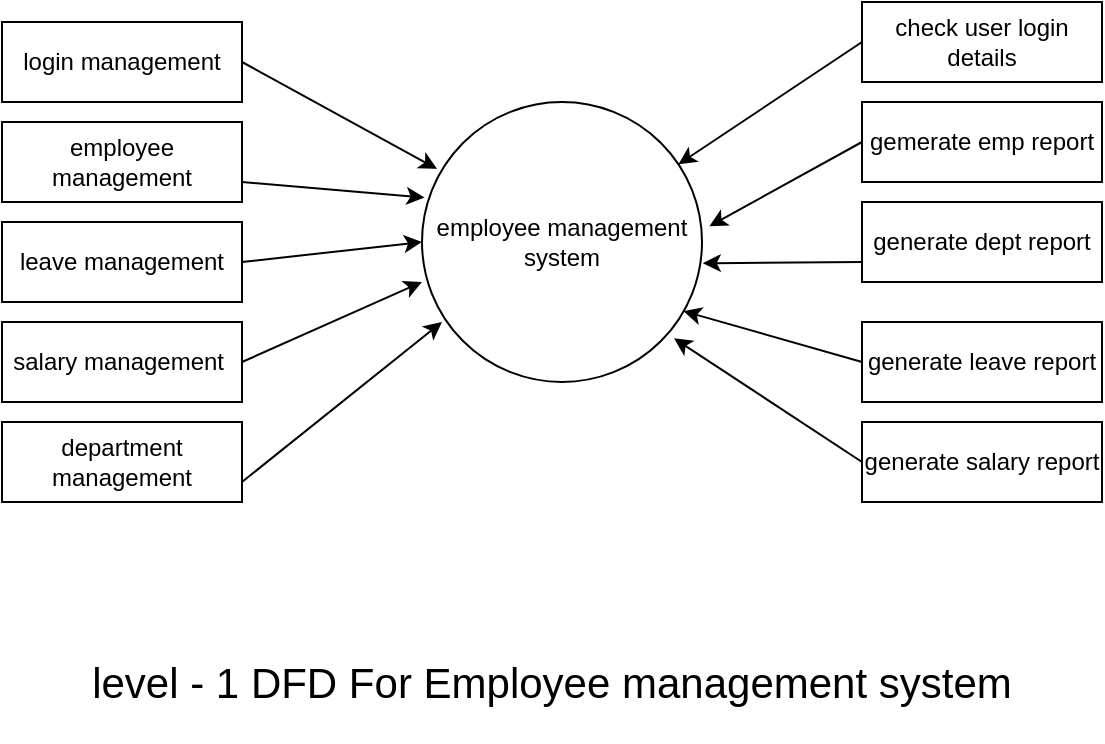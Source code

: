 <mxfile version="20.8.16" type="device"><diagram name="Page-1" id="KiZoWaNpOZK9Swl9AAdF"><mxGraphModel dx="1036" dy="614" grid="1" gridSize="10" guides="1" tooltips="1" connect="1" arrows="1" fold="1" page="1" pageScale="1" pageWidth="850" pageHeight="1100" math="0" shadow="0"><root><mxCell id="0"/><mxCell id="1" parent="0"/><mxCell id="SrdIXMjwBhk4b1hlijry-1" value="employee management system" style="ellipse;whiteSpace=wrap;html=1;aspect=fixed;" parent="1" vertex="1"><mxGeometry x="350" y="200" width="140" height="140" as="geometry"/></mxCell><mxCell id="SrdIXMjwBhk4b1hlijry-2" value="employee management" style="rounded=0;whiteSpace=wrap;html=1;" parent="1" vertex="1"><mxGeometry x="140" y="210" width="120" height="40" as="geometry"/></mxCell><mxCell id="SrdIXMjwBhk4b1hlijry-3" value="department management" style="rounded=0;whiteSpace=wrap;html=1;" parent="1" vertex="1"><mxGeometry x="140" y="360" width="120" height="40" as="geometry"/></mxCell><mxCell id="SrdIXMjwBhk4b1hlijry-4" value="salary management&amp;nbsp;" style="rounded=0;whiteSpace=wrap;html=1;" parent="1" vertex="1"><mxGeometry x="140" y="310" width="120" height="40" as="geometry"/></mxCell><mxCell id="SrdIXMjwBhk4b1hlijry-5" value="login management" style="rounded=0;whiteSpace=wrap;html=1;" parent="1" vertex="1"><mxGeometry x="140" y="160" width="120" height="40" as="geometry"/></mxCell><mxCell id="SrdIXMjwBhk4b1hlijry-16" value="gemerate emp report" style="rounded=0;whiteSpace=wrap;html=1;" parent="1" vertex="1"><mxGeometry x="570" y="200" width="120" height="40" as="geometry"/></mxCell><mxCell id="SrdIXMjwBhk4b1hlijry-17" value="generate dept report" style="rounded=0;whiteSpace=wrap;html=1;" parent="1" vertex="1"><mxGeometry x="570" y="250" width="120" height="40" as="geometry"/></mxCell><mxCell id="SrdIXMjwBhk4b1hlijry-18" value="generate salary report" style="rounded=0;whiteSpace=wrap;html=1;" parent="1" vertex="1"><mxGeometry x="570" y="360" width="120" height="40" as="geometry"/></mxCell><mxCell id="SrdIXMjwBhk4b1hlijry-19" value="check user login details" style="rounded=0;whiteSpace=wrap;html=1;" parent="1" vertex="1"><mxGeometry x="570" y="150" width="120" height="40" as="geometry"/></mxCell><mxCell id="SrdIXMjwBhk4b1hlijry-31" value="" style="endArrow=classic;html=1;rounded=0;entryX=0.009;entryY=0.341;entryDx=0;entryDy=0;entryPerimeter=0;" parent="1" target="SrdIXMjwBhk4b1hlijry-1" edge="1"><mxGeometry width="50" height="50" relative="1" as="geometry"><mxPoint x="260" y="240" as="sourcePoint"/><mxPoint x="310" y="190" as="targetPoint"/></mxGeometry></mxCell><mxCell id="SrdIXMjwBhk4b1hlijry-34" value="" style="endArrow=classic;html=1;rounded=0;exitX=0;exitY=0.5;exitDx=0;exitDy=0;" parent="1" source="SrdIXMjwBhk4b1hlijry-19" edge="1" target="SrdIXMjwBhk4b1hlijry-1"><mxGeometry width="50" height="50" relative="1" as="geometry"><mxPoint x="400" y="310" as="sourcePoint"/><mxPoint x="490" y="290" as="targetPoint"/></mxGeometry></mxCell><mxCell id="SrdIXMjwBhk4b1hlijry-38" value="leave management" style="rounded=0;whiteSpace=wrap;html=1;" parent="1" vertex="1"><mxGeometry x="140" y="260" width="120" height="40" as="geometry"/></mxCell><mxCell id="SrdIXMjwBhk4b1hlijry-39" value="" style="endArrow=classic;html=1;rounded=0;exitX=1;exitY=0.5;exitDx=0;exitDy=0;entryX=0;entryY=0.5;entryDx=0;entryDy=0;" parent="1" source="SrdIXMjwBhk4b1hlijry-38" target="SrdIXMjwBhk4b1hlijry-1" edge="1"><mxGeometry width="50" height="50" relative="1" as="geometry"><mxPoint x="400" y="310" as="sourcePoint"/><mxPoint x="450" y="260" as="targetPoint"/></mxGeometry></mxCell><mxCell id="SrdIXMjwBhk4b1hlijry-40" value="" style="endArrow=classic;html=1;rounded=0;exitX=1;exitY=0.5;exitDx=0;exitDy=0;entryX=0;entryY=0.643;entryDx=0;entryDy=0;entryPerimeter=0;" parent="1" source="SrdIXMjwBhk4b1hlijry-4" edge="1" target="SrdIXMjwBhk4b1hlijry-1"><mxGeometry width="50" height="50" relative="1" as="geometry"><mxPoint x="400" y="310" as="sourcePoint"/><mxPoint x="350" y="300" as="targetPoint"/></mxGeometry></mxCell><mxCell id="SrdIXMjwBhk4b1hlijry-43" value="generate leave report" style="rounded=0;whiteSpace=wrap;html=1;" parent="1" vertex="1"><mxGeometry x="570" y="310" width="120" height="40" as="geometry"/></mxCell><mxCell id="SrdIXMjwBhk4b1hlijry-45" value="&lt;font style=&quot;font-size: 21px;&quot;&gt;level - 1 DFD For Employee management system&lt;/font&gt;" style="text;html=1;strokeColor=none;fillColor=none;align=center;verticalAlign=middle;whiteSpace=wrap;rounded=0;" parent="1" vertex="1"><mxGeometry x="160" y="460" width="510" height="60" as="geometry"/></mxCell><mxCell id="mG3bGAI8UbHfEve2lJzF-1" value="" style="endArrow=classic;html=1;rounded=0;entryX=0.071;entryY=0.786;entryDx=0;entryDy=0;entryPerimeter=0;" edge="1" parent="1" target="SrdIXMjwBhk4b1hlijry-1"><mxGeometry width="50" height="50" relative="1" as="geometry"><mxPoint x="260" y="390" as="sourcePoint"/><mxPoint x="310" y="340" as="targetPoint"/></mxGeometry></mxCell><mxCell id="mG3bGAI8UbHfEve2lJzF-2" value="" style="endArrow=classic;html=1;rounded=0;entryX=0.054;entryY=0.239;entryDx=0;entryDy=0;entryPerimeter=0;" edge="1" parent="1" target="SrdIXMjwBhk4b1hlijry-1"><mxGeometry width="50" height="50" relative="1" as="geometry"><mxPoint x="260" y="180" as="sourcePoint"/><mxPoint x="310" y="130" as="targetPoint"/></mxGeometry></mxCell><mxCell id="mG3bGAI8UbHfEve2lJzF-3" value="" style="endArrow=classic;html=1;rounded=0;exitX=0;exitY=0.5;exitDx=0;exitDy=0;entryX=0.9;entryY=0.844;entryDx=0;entryDy=0;entryPerimeter=0;" edge="1" parent="1" source="SrdIXMjwBhk4b1hlijry-18" target="SrdIXMjwBhk4b1hlijry-1"><mxGeometry width="50" height="50" relative="1" as="geometry"><mxPoint x="440" y="405" as="sourcePoint"/><mxPoint x="490" y="355" as="targetPoint"/></mxGeometry></mxCell><mxCell id="mG3bGAI8UbHfEve2lJzF-4" value="" style="endArrow=classic;html=1;rounded=0;exitX=0;exitY=0.75;exitDx=0;exitDy=0;entryX=1.003;entryY=0.576;entryDx=0;entryDy=0;entryPerimeter=0;" edge="1" parent="1" source="SrdIXMjwBhk4b1hlijry-17" target="SrdIXMjwBhk4b1hlijry-1"><mxGeometry width="50" height="50" relative="1" as="geometry"><mxPoint x="400" y="360" as="sourcePoint"/><mxPoint x="450" y="310" as="targetPoint"/></mxGeometry></mxCell><mxCell id="mG3bGAI8UbHfEve2lJzF-5" value="" style="endArrow=classic;html=1;rounded=0;exitX=0;exitY=0.5;exitDx=0;exitDy=0;entryX=0.934;entryY=0.747;entryDx=0;entryDy=0;entryPerimeter=0;" edge="1" parent="1" source="SrdIXMjwBhk4b1hlijry-43" target="SrdIXMjwBhk4b1hlijry-1"><mxGeometry width="50" height="50" relative="1" as="geometry"><mxPoint x="400" y="360" as="sourcePoint"/><mxPoint x="450" y="310" as="targetPoint"/></mxGeometry></mxCell><mxCell id="mG3bGAI8UbHfEve2lJzF-6" value="" style="endArrow=classic;html=1;rounded=0;exitX=0;exitY=0.5;exitDx=0;exitDy=0;entryX=1.026;entryY=0.444;entryDx=0;entryDy=0;entryPerimeter=0;" edge="1" parent="1" source="SrdIXMjwBhk4b1hlijry-16" target="SrdIXMjwBhk4b1hlijry-1"><mxGeometry width="50" height="50" relative="1" as="geometry"><mxPoint x="400" y="360" as="sourcePoint"/><mxPoint x="450" y="310" as="targetPoint"/></mxGeometry></mxCell></root></mxGraphModel></diagram></mxfile>